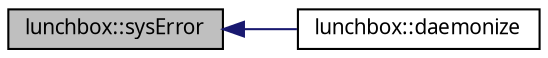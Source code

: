 digraph "lunchbox::sysError"
{
  edge [fontname="Sans",fontsize="10",labelfontname="Sans",labelfontsize="10"];
  node [fontname="Sans",fontsize="10",shape=record];
  rankdir="LR";
  Node1 [label="lunchbox::sysError",height=0.2,width=0.4,color="black", fillcolor="grey75", style="filled" fontcolor="black"];
  Node1 -> Node2 [dir="back",color="midnightblue",fontsize="10",style="solid",fontname="Sans"];
  Node2 [label="lunchbox::daemonize",height=0.2,width=0.4,color="black", fillcolor="white", style="filled",URL="$namespacelunchbox.html#afa143f2591789c65778038f95aa3c587",tooltip="Turn the calling process into a daemon. "];
}
